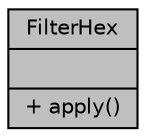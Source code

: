 digraph "FilterHex"
{
 // LATEX_PDF_SIZE
  edge [fontname="Helvetica",fontsize="10",labelfontname="Helvetica",labelfontsize="10"];
  node [fontname="Helvetica",fontsize="10",shape=record];
  Node1 [label="{FilterHex\n||+ apply()\l}",height=0.2,width=0.4,color="black", fillcolor="grey75", style="filled", fontcolor="black",tooltip="The implementation of the \"upper\" filter."];
}

